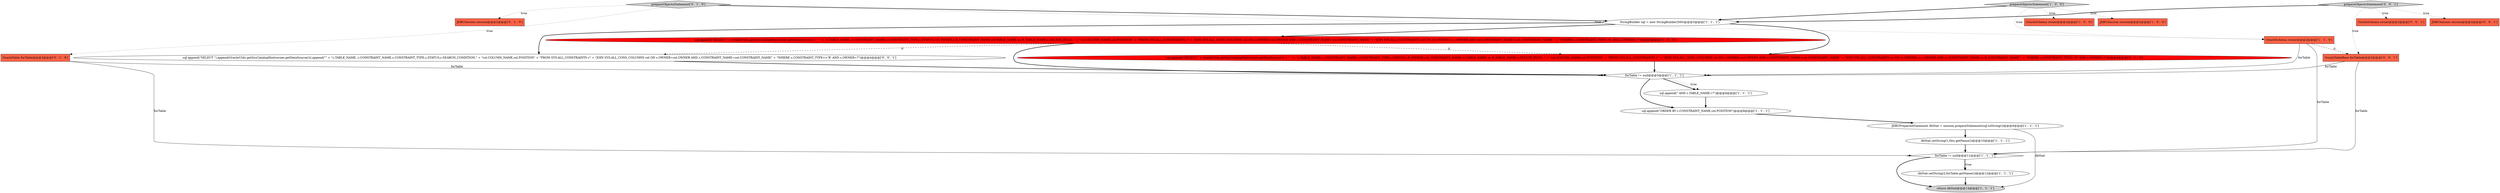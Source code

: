 digraph {
2 [style = filled, label = "sql.append(\"SELECT \" + OracleUtils.getSysCatalogHint(owner.getDataSource()) + \" \" + \"c.TABLE_NAME, c.CONSTRAINT_NAME,c.CONSTRAINT_TYPE,c.STATUS,c.R_OWNER,c.R_CONSTRAINT_NAME,ref.TABLE_NAME as R_TABLE_NAME,c.DELETE_RULE, \" + \"col.COLUMN_NAME,col.POSITION\" + \"FROM SYS.ALL_CONSTRAINTS c\" + \"JOIN SYS.ALL_CONS_COLUMNS col ON c.OWNER=col.OWNER AND c.CONSTRAINT_NAME=col.CONSTRAINT_NAME\" + \"JOIN SYS.ALL_CONSTRAINTS ref ON ref.OWNER=c.r_OWNER AND ref.CONSTRAINT_NAME=c.R_CONSTRAINT_NAME \" + \"WHERE c.CONSTRAINT_TYPE='R' AND c.OWNER=?\")@@@4@@@['1', '0', '0']", fillcolor = red, shape = ellipse image = "AAA1AAABBB1BBB"];
12 [style = filled, label = "JDBCSession session@@@2@@@['1', '0', '0']", fillcolor = tomato, shape = box image = "AAA0AAABBB1BBB"];
0 [style = filled, label = "sql.append(\" AND c.TABLE_NAME=?\")@@@6@@@['1', '1', '1']", fillcolor = white, shape = ellipse image = "AAA0AAABBB1BBB"];
17 [style = filled, label = "prepareObjectsStatement['0', '1', '0']", fillcolor = lightgray, shape = diamond image = "AAA0AAABBB2BBB"];
10 [style = filled, label = "dbStat.setString(2,forTable.getName())@@@12@@@['1', '1', '1']", fillcolor = white, shape = ellipse image = "AAA0AAABBB1BBB"];
3 [style = filled, label = "prepareObjectsStatement['1', '0', '0']", fillcolor = lightgray, shape = diamond image = "AAA0AAABBB1BBB"];
22 [style = filled, label = "prepareObjectsStatement['0', '0', '1']", fillcolor = lightgray, shape = diamond image = "AAA0AAABBB3BBB"];
13 [style = filled, label = "OracleSchema owner@@@2@@@['1', '1', '0']", fillcolor = tomato, shape = box image = "AAA0AAABBB1BBB"];
16 [style = filled, label = "OracleTable forTable@@@2@@@['0', '1', '0']", fillcolor = tomato, shape = box image = "AAA0AAABBB2BBB"];
15 [style = filled, label = "JDBCSession session@@@2@@@['0', '1', '0']", fillcolor = tomato, shape = box image = "AAA0AAABBB2BBB"];
7 [style = filled, label = "forTable != null@@@5@@@['1', '1', '1']", fillcolor = white, shape = diamond image = "AAA0AAABBB1BBB"];
11 [style = filled, label = "return dbStat@@@14@@@['1', '1', '1']", fillcolor = lightgray, shape = ellipse image = "AAA0AAABBB1BBB"];
9 [style = filled, label = "sql.append(\"ORDER BY c.CONSTRAINT_NAME,col.POSITION\")@@@8@@@['1', '1', '1']", fillcolor = white, shape = ellipse image = "AAA0AAABBB1BBB"];
5 [style = filled, label = "JDBCPreparedStatement dbStat = session.prepareStatement(sql.toString())@@@9@@@['1', '1', '1']", fillcolor = white, shape = ellipse image = "AAA0AAABBB1BBB"];
1 [style = filled, label = "dbStat.setString(1,this.getName())@@@10@@@['1', '1', '1']", fillcolor = white, shape = ellipse image = "AAA0AAABBB1BBB"];
21 [style = filled, label = "OracleTableBase forTable@@@2@@@['0', '0', '1']", fillcolor = tomato, shape = box image = "AAA0AAABBB3BBB"];
18 [style = filled, label = "sql.append(\"SELECT \").append(OracleUtils.getSysCatalogHint(owner.getDataSource())).append(\"\" + \"c.TABLE_NAME, c.CONSTRAINT_NAME,c.CONSTRAINT_TYPE,c.STATUS,c.SEARCH_CONDITION,\" + \"col.COLUMN_NAME,col.POSITION\" + \"FROM SYS.ALL_CONSTRAINTS c\" + \"JOIN SYS.ALL_CONS_COLUMNS col ON c.OWNER=col.OWNER AND c.CONSTRAINT_NAME=col.CONSTRAINT_NAME\" + \"WHERE c.CONSTRAINT_TYPE<>'R' AND c.OWNER=?\")@@@4@@@['0', '0', '1']", fillcolor = white, shape = ellipse image = "AAA0AAABBB3BBB"];
4 [style = filled, label = "OracleSchema owner@@@2@@@['1', '0', '0']", fillcolor = tomato, shape = box image = "AAA0AAABBB1BBB"];
6 [style = filled, label = "forTable != null@@@11@@@['1', '1', '1']", fillcolor = white, shape = diamond image = "AAA0AAABBB1BBB"];
19 [style = filled, label = "OracleSchema owner@@@2@@@['0', '0', '1']", fillcolor = tomato, shape = box image = "AAA0AAABBB3BBB"];
14 [style = filled, label = "sql.append(\"SELECT \" + OracleUtils.getSysCatalogHint(owner.getDataSource()) + \" \" + \"c.TABLE_NAME, c.CONSTRAINT_NAME,c.CONSTRAINT_TYPE,c.STATUS,c.R_OWNER,c.R_CONSTRAINT_NAME,rc.TABLE_NAME as R_TABLE_NAME,c.DELETE_RULE, \" + \"col.COLUMN_NAME,col.POSITION\" + \"FROM SYS.ALL_CONSTRAINTS c\" + \"JOIN SYS.ALL_CONS_COLUMNS col ON c.OWNER=col.OWNER AND c.CONSTRAINT_NAME=col.CONSTRAINT_NAME\" + \"JOIN SYS.ALL_CONSTRAINTS rc ON rc.OWNER=c.r_OWNER AND rc.CONSTRAINT_NAME=c.R_CONSTRAINT_NAME \" + \"WHERE c.CONSTRAINT_TYPE='R' AND c.OWNER=?\")@@@4@@@['0', '1', '0']", fillcolor = red, shape = ellipse image = "AAA1AAABBB2BBB"];
20 [style = filled, label = "JDBCSession session@@@2@@@['0', '0', '1']", fillcolor = tomato, shape = box image = "AAA0AAABBB3BBB"];
8 [style = filled, label = "StringBuilder sql = new StringBuilder(500)@@@3@@@['1', '1', '1']", fillcolor = white, shape = ellipse image = "AAA0AAABBB1BBB"];
22->21 [style = dotted, label="true"];
17->8 [style = bold, label=""];
0->9 [style = bold, label=""];
22->19 [style = dotted, label="true"];
8->18 [style = bold, label=""];
21->6 [style = solid, label="forTable"];
16->7 [style = solid, label="forTable"];
8->14 [style = bold, label=""];
3->4 [style = dotted, label="true"];
7->0 [style = bold, label=""];
5->11 [style = solid, label="dbStat"];
7->0 [style = dotted, label="true"];
14->7 [style = bold, label=""];
21->7 [style = solid, label="forTable"];
17->16 [style = dotted, label="true"];
22->8 [style = bold, label=""];
7->9 [style = bold, label=""];
6->10 [style = dotted, label="true"];
5->1 [style = bold, label=""];
1->6 [style = bold, label=""];
17->15 [style = dotted, label="true"];
22->20 [style = dotted, label="true"];
13->21 [style = dashed, label="0"];
2->14 [style = dashed, label="0"];
8->2 [style = bold, label=""];
13->7 [style = solid, label="forTable"];
3->12 [style = dotted, label="true"];
3->8 [style = bold, label=""];
6->11 [style = bold, label=""];
6->10 [style = bold, label=""];
2->18 [style = dashed, label="0"];
9->5 [style = bold, label=""];
13->6 [style = solid, label="forTable"];
2->7 [style = bold, label=""];
18->7 [style = bold, label=""];
17->13 [style = dotted, label="true"];
16->6 [style = solid, label="forTable"];
3->13 [style = dotted, label="true"];
10->11 [style = bold, label=""];
}
